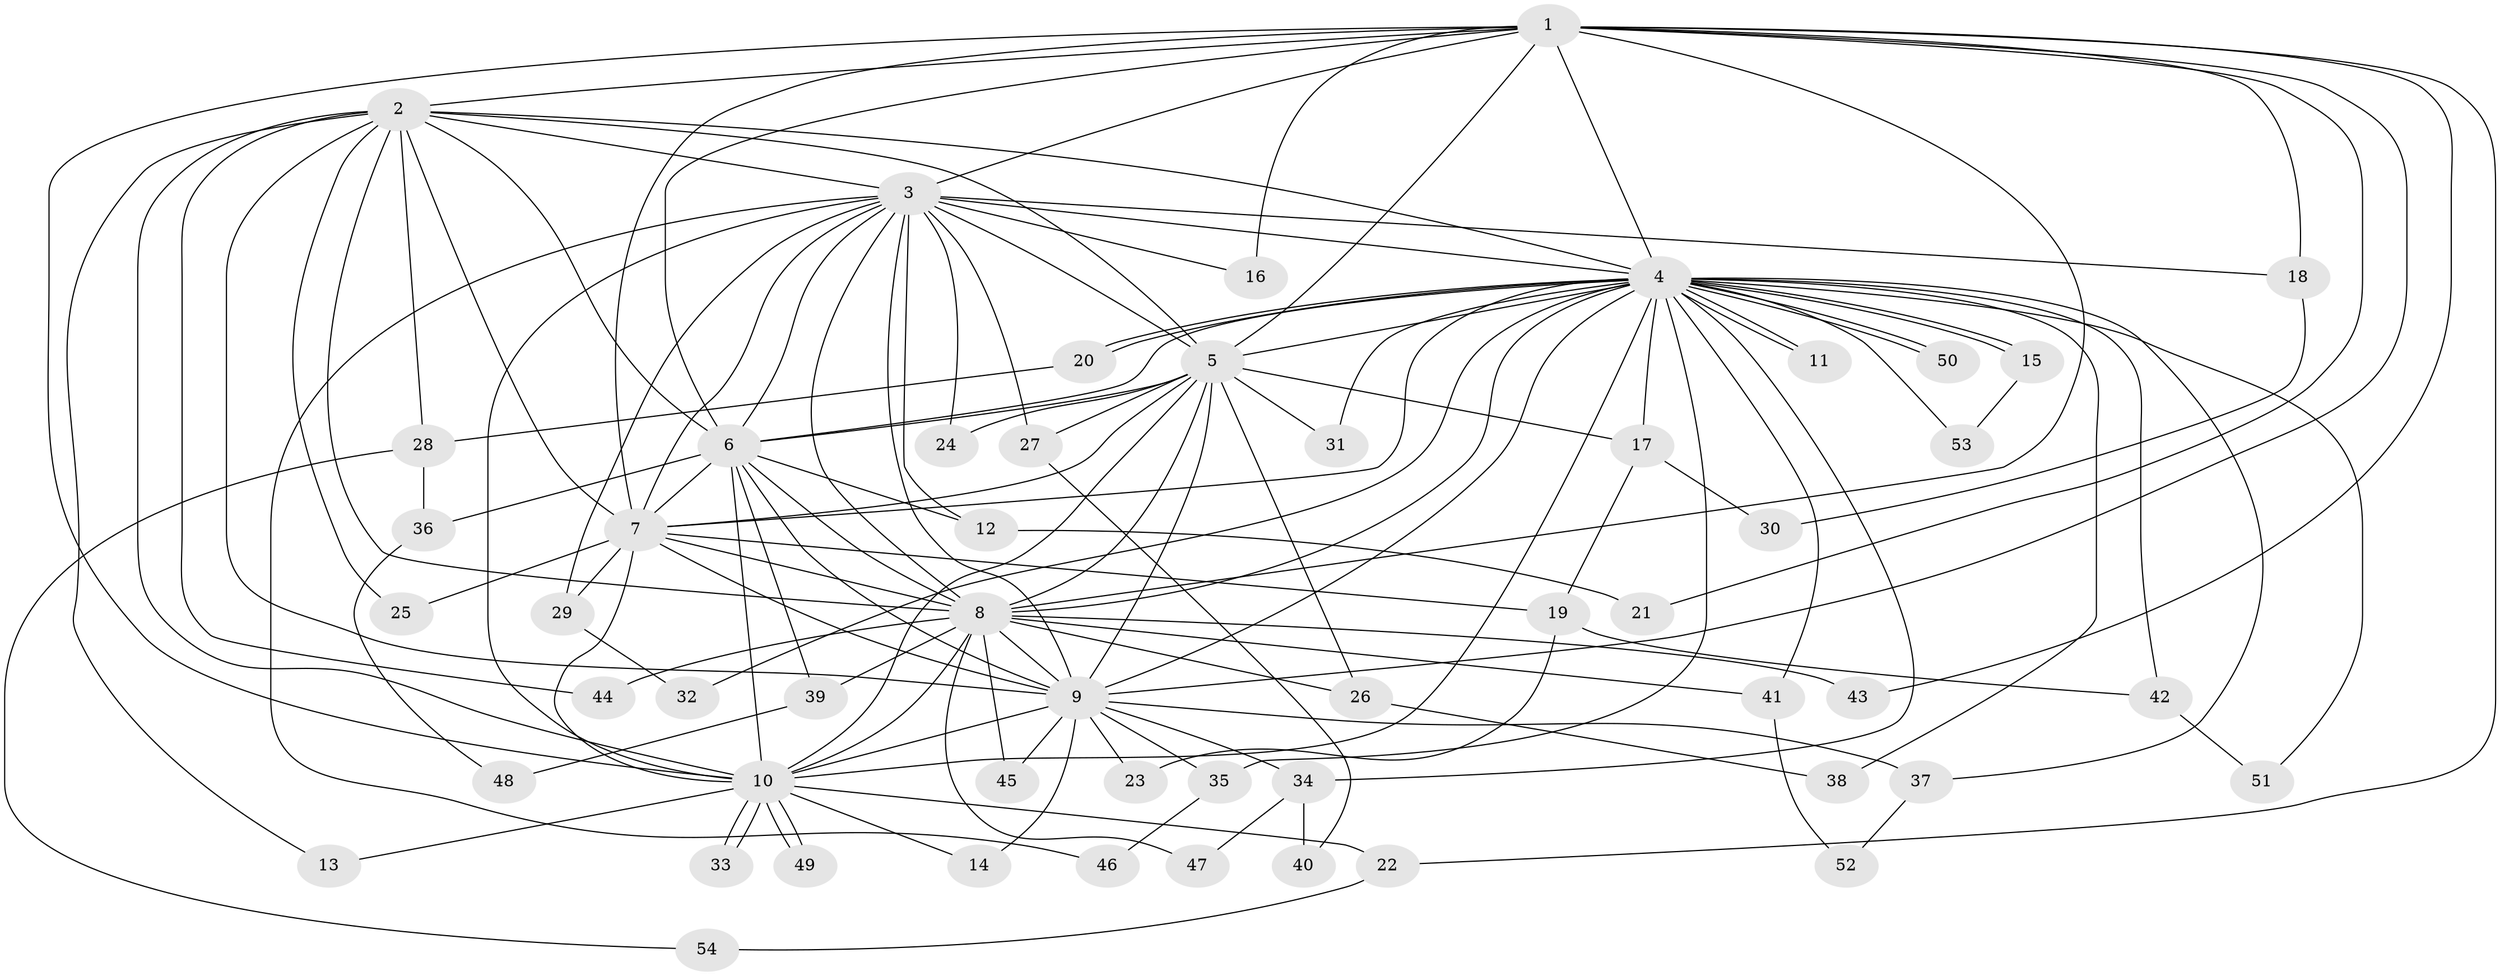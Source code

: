 // Generated by graph-tools (version 1.1) at 2025/25/03/09/25 03:25:38]
// undirected, 54 vertices, 133 edges
graph export_dot {
graph [start="1"]
  node [color=gray90,style=filled];
  1;
  2;
  3;
  4;
  5;
  6;
  7;
  8;
  9;
  10;
  11;
  12;
  13;
  14;
  15;
  16;
  17;
  18;
  19;
  20;
  21;
  22;
  23;
  24;
  25;
  26;
  27;
  28;
  29;
  30;
  31;
  32;
  33;
  34;
  35;
  36;
  37;
  38;
  39;
  40;
  41;
  42;
  43;
  44;
  45;
  46;
  47;
  48;
  49;
  50;
  51;
  52;
  53;
  54;
  1 -- 2;
  1 -- 3;
  1 -- 4;
  1 -- 5;
  1 -- 6;
  1 -- 7;
  1 -- 8;
  1 -- 9;
  1 -- 10;
  1 -- 16;
  1 -- 18;
  1 -- 21;
  1 -- 22;
  1 -- 43;
  2 -- 3;
  2 -- 4;
  2 -- 5;
  2 -- 6;
  2 -- 7;
  2 -- 8;
  2 -- 9;
  2 -- 10;
  2 -- 13;
  2 -- 25;
  2 -- 28;
  2 -- 44;
  3 -- 4;
  3 -- 5;
  3 -- 6;
  3 -- 7;
  3 -- 8;
  3 -- 9;
  3 -- 10;
  3 -- 12;
  3 -- 16;
  3 -- 18;
  3 -- 24;
  3 -- 27;
  3 -- 29;
  3 -- 46;
  4 -- 5;
  4 -- 6;
  4 -- 7;
  4 -- 8;
  4 -- 9;
  4 -- 10;
  4 -- 11;
  4 -- 11;
  4 -- 15;
  4 -- 15;
  4 -- 17;
  4 -- 20;
  4 -- 20;
  4 -- 31;
  4 -- 32;
  4 -- 34;
  4 -- 35;
  4 -- 37;
  4 -- 38;
  4 -- 41;
  4 -- 42;
  4 -- 50;
  4 -- 50;
  4 -- 51;
  4 -- 53;
  5 -- 6;
  5 -- 7;
  5 -- 8;
  5 -- 9;
  5 -- 10;
  5 -- 17;
  5 -- 24;
  5 -- 26;
  5 -- 27;
  5 -- 31;
  6 -- 7;
  6 -- 8;
  6 -- 9;
  6 -- 10;
  6 -- 12;
  6 -- 36;
  6 -- 39;
  7 -- 8;
  7 -- 9;
  7 -- 10;
  7 -- 19;
  7 -- 25;
  7 -- 29;
  8 -- 9;
  8 -- 10;
  8 -- 26;
  8 -- 39;
  8 -- 41;
  8 -- 43;
  8 -- 44;
  8 -- 45;
  8 -- 47;
  9 -- 10;
  9 -- 14;
  9 -- 23;
  9 -- 34;
  9 -- 35;
  9 -- 37;
  9 -- 45;
  10 -- 13;
  10 -- 14;
  10 -- 22;
  10 -- 33;
  10 -- 33;
  10 -- 49;
  10 -- 49;
  12 -- 21;
  15 -- 53;
  17 -- 19;
  17 -- 30;
  18 -- 30;
  19 -- 23;
  19 -- 42;
  20 -- 28;
  22 -- 54;
  26 -- 38;
  27 -- 40;
  28 -- 36;
  28 -- 54;
  29 -- 32;
  34 -- 40;
  34 -- 47;
  35 -- 46;
  36 -- 48;
  37 -- 52;
  39 -- 48;
  41 -- 52;
  42 -- 51;
}
